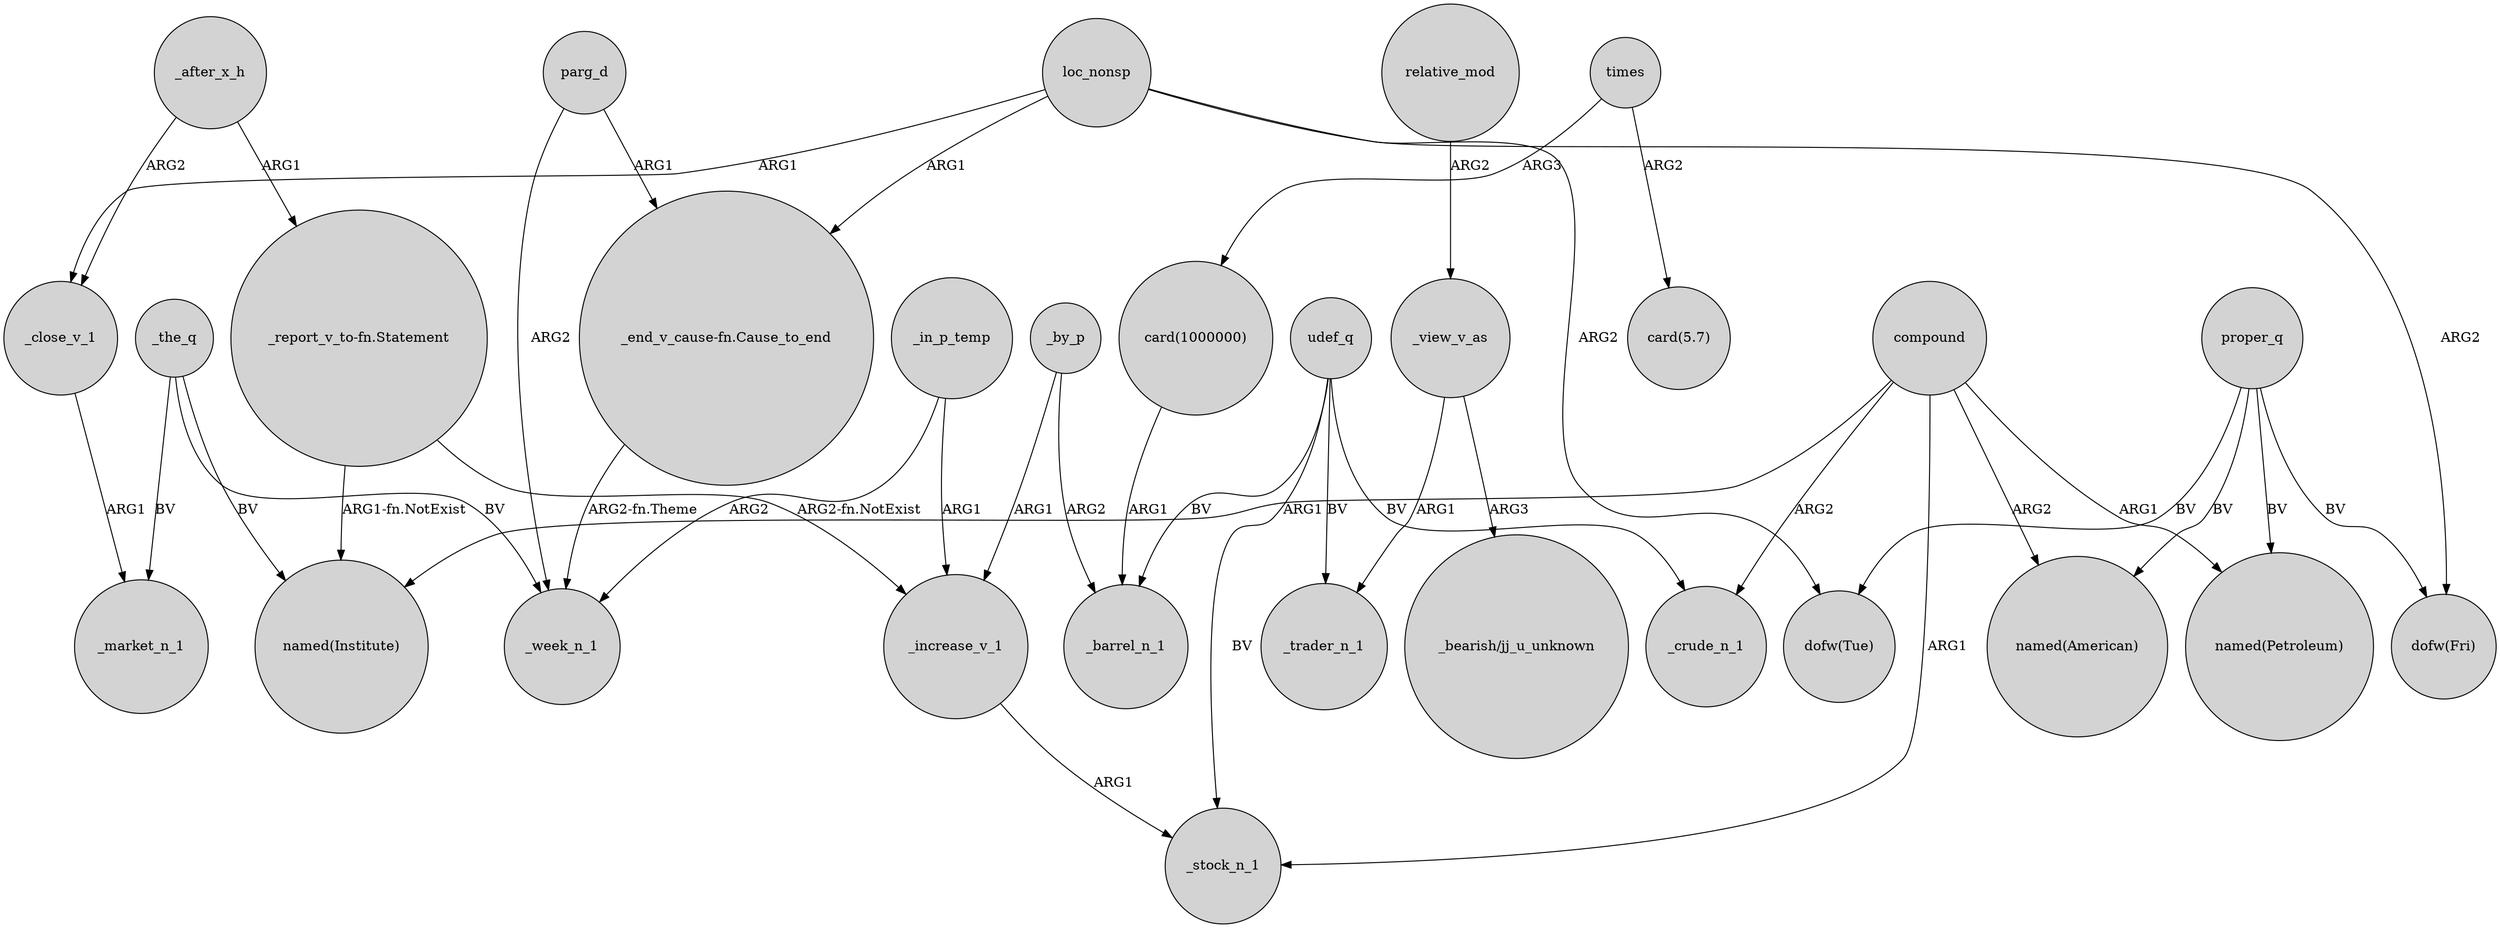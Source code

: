 digraph {
	node [shape=circle style=filled]
	loc_nonsp -> _close_v_1 [label=ARG1]
	proper_q -> "named(Petroleum)" [label=BV]
	proper_q -> "dofw(Fri)" [label=BV]
	"_report_v_to-fn.Statement" -> _increase_v_1 [label="ARG2-fn.NotExist"]
	"_end_v_cause-fn.Cause_to_end" -> _week_n_1 [label="ARG2-fn.Theme"]
	proper_q -> "named(American)" [label=BV]
	udef_q -> _trader_n_1 [label=BV]
	parg_d -> _week_n_1 [label=ARG2]
	_after_x_h -> "_report_v_to-fn.Statement" [label=ARG1]
	_by_p -> _increase_v_1 [label=ARG1]
	"card(1000000)" -> _barrel_n_1 [label=ARG1]
	_in_p_temp -> _week_n_1 [label=ARG2]
	compound -> _stock_n_1 [label=ARG1]
	proper_q -> "dofw(Tue)" [label=BV]
	loc_nonsp -> "dofw(Fri)" [label=ARG2]
	compound -> "named(American)" [label=ARG2]
	compound -> "named(Institute)" [label=ARG1]
	_view_v_as -> _trader_n_1 [label=ARG1]
	relative_mod -> _view_v_as [label=ARG2]
	_close_v_1 -> _market_n_1 [label=ARG1]
	_the_q -> "named(Institute)" [label=BV]
	udef_q -> _stock_n_1 [label=BV]
	_view_v_as -> "_bearish/jj_u_unknown" [label=ARG3]
	times -> "card(1000000)" [label=ARG3]
	times -> "card(5.7)" [label=ARG2]
	loc_nonsp -> "_end_v_cause-fn.Cause_to_end" [label=ARG1]
	loc_nonsp -> "dofw(Tue)" [label=ARG2]
	_in_p_temp -> _increase_v_1 [label=ARG1]
	_the_q -> _week_n_1 [label=BV]
	parg_d -> "_end_v_cause-fn.Cause_to_end" [label=ARG1]
	_increase_v_1 -> _stock_n_1 [label=ARG1]
	compound -> "named(Petroleum)" [label=ARG1]
	_after_x_h -> _close_v_1 [label=ARG2]
	_by_p -> _barrel_n_1 [label=ARG2]
	udef_q -> _barrel_n_1 [label=BV]
	udef_q -> _crude_n_1 [label=BV]
	_the_q -> _market_n_1 [label=BV]
	"_report_v_to-fn.Statement" -> "named(Institute)" [label="ARG1-fn.NotExist"]
	compound -> _crude_n_1 [label=ARG2]
}
